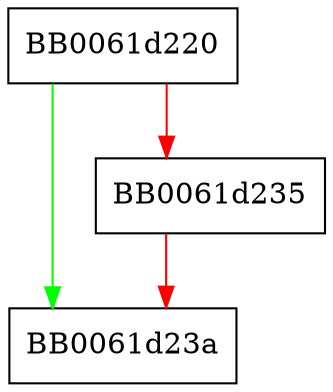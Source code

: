 digraph PKCS12_SAFEBAG_set0_attrs {
  node [shape="box"];
  graph [splines=ortho];
  BB0061d220 -> BB0061d23a [color="green"];
  BB0061d220 -> BB0061d235 [color="red"];
  BB0061d235 -> BB0061d23a [color="red"];
}